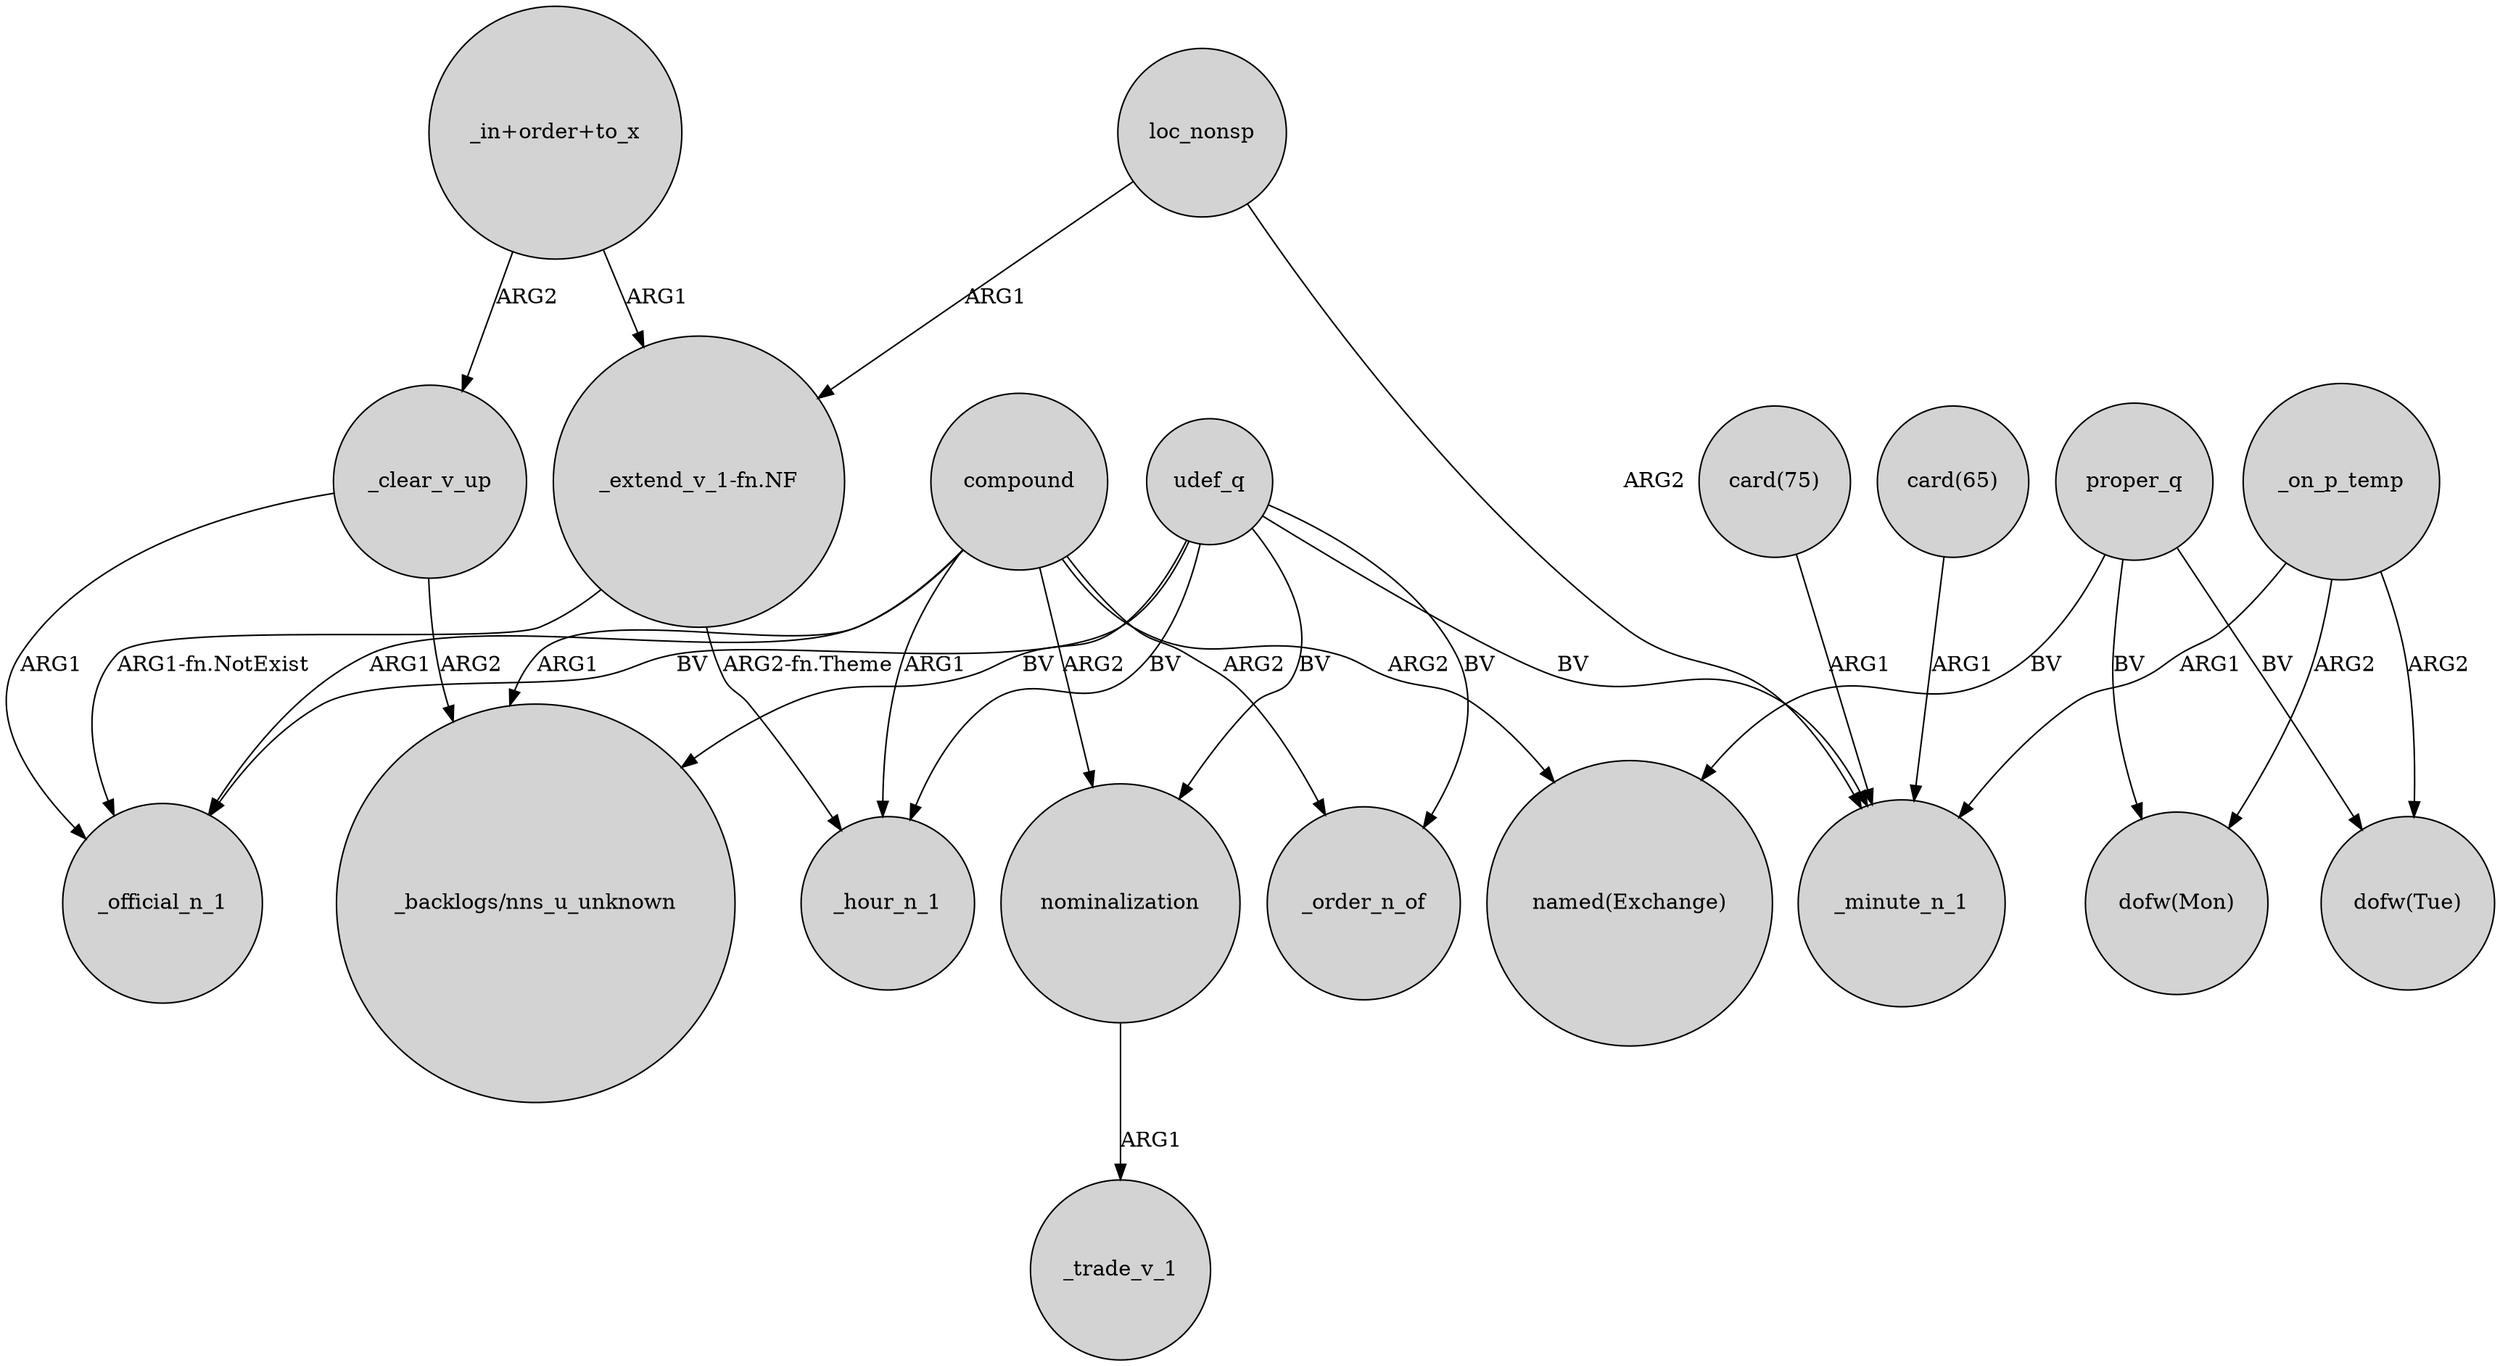 digraph {
	node [shape=circle style=filled]
	"_extend_v_1-fn.NF" -> _official_n_1 [label="ARG1-fn.NotExist"]
	"card(75)" -> _minute_n_1 [label=ARG1]
	compound -> _hour_n_1 [label=ARG1]
	udef_q -> _order_n_of [label=BV]
	compound -> "named(Exchange)" [label=ARG2]
	udef_q -> _hour_n_1 [label=BV]
	compound -> _order_n_of [label=ARG2]
	compound -> nominalization [label=ARG2]
	proper_q -> "dofw(Tue)" [label=BV]
	proper_q -> "named(Exchange)" [label=BV]
	nominalization -> _trade_v_1 [label=ARG1]
	loc_nonsp -> _minute_n_1 [label=ARG2]
	_on_p_temp -> "dofw(Tue)" [label=ARG2]
	compound -> "_backlogs/nns_u_unknown" [label=ARG1]
	"card(65)" -> _minute_n_1 [label=ARG1]
	"_extend_v_1-fn.NF" -> _hour_n_1 [label="ARG2-fn.Theme"]
	_on_p_temp -> _minute_n_1 [label=ARG1]
	_clear_v_up -> _official_n_1 [label=ARG1]
	_clear_v_up -> "_backlogs/nns_u_unknown" [label=ARG2]
	"_in+order+to_x" -> "_extend_v_1-fn.NF" [label=ARG1]
	udef_q -> _official_n_1 [label=BV]
	proper_q -> "dofw(Mon)" [label=BV]
	udef_q -> nominalization [label=BV]
	_on_p_temp -> "dofw(Mon)" [label=ARG2]
	compound -> _official_n_1 [label=ARG1]
	loc_nonsp -> "_extend_v_1-fn.NF" [label=ARG1]
	"_in+order+to_x" -> _clear_v_up [label=ARG2]
	udef_q -> "_backlogs/nns_u_unknown" [label=BV]
	udef_q -> _minute_n_1 [label=BV]
}
